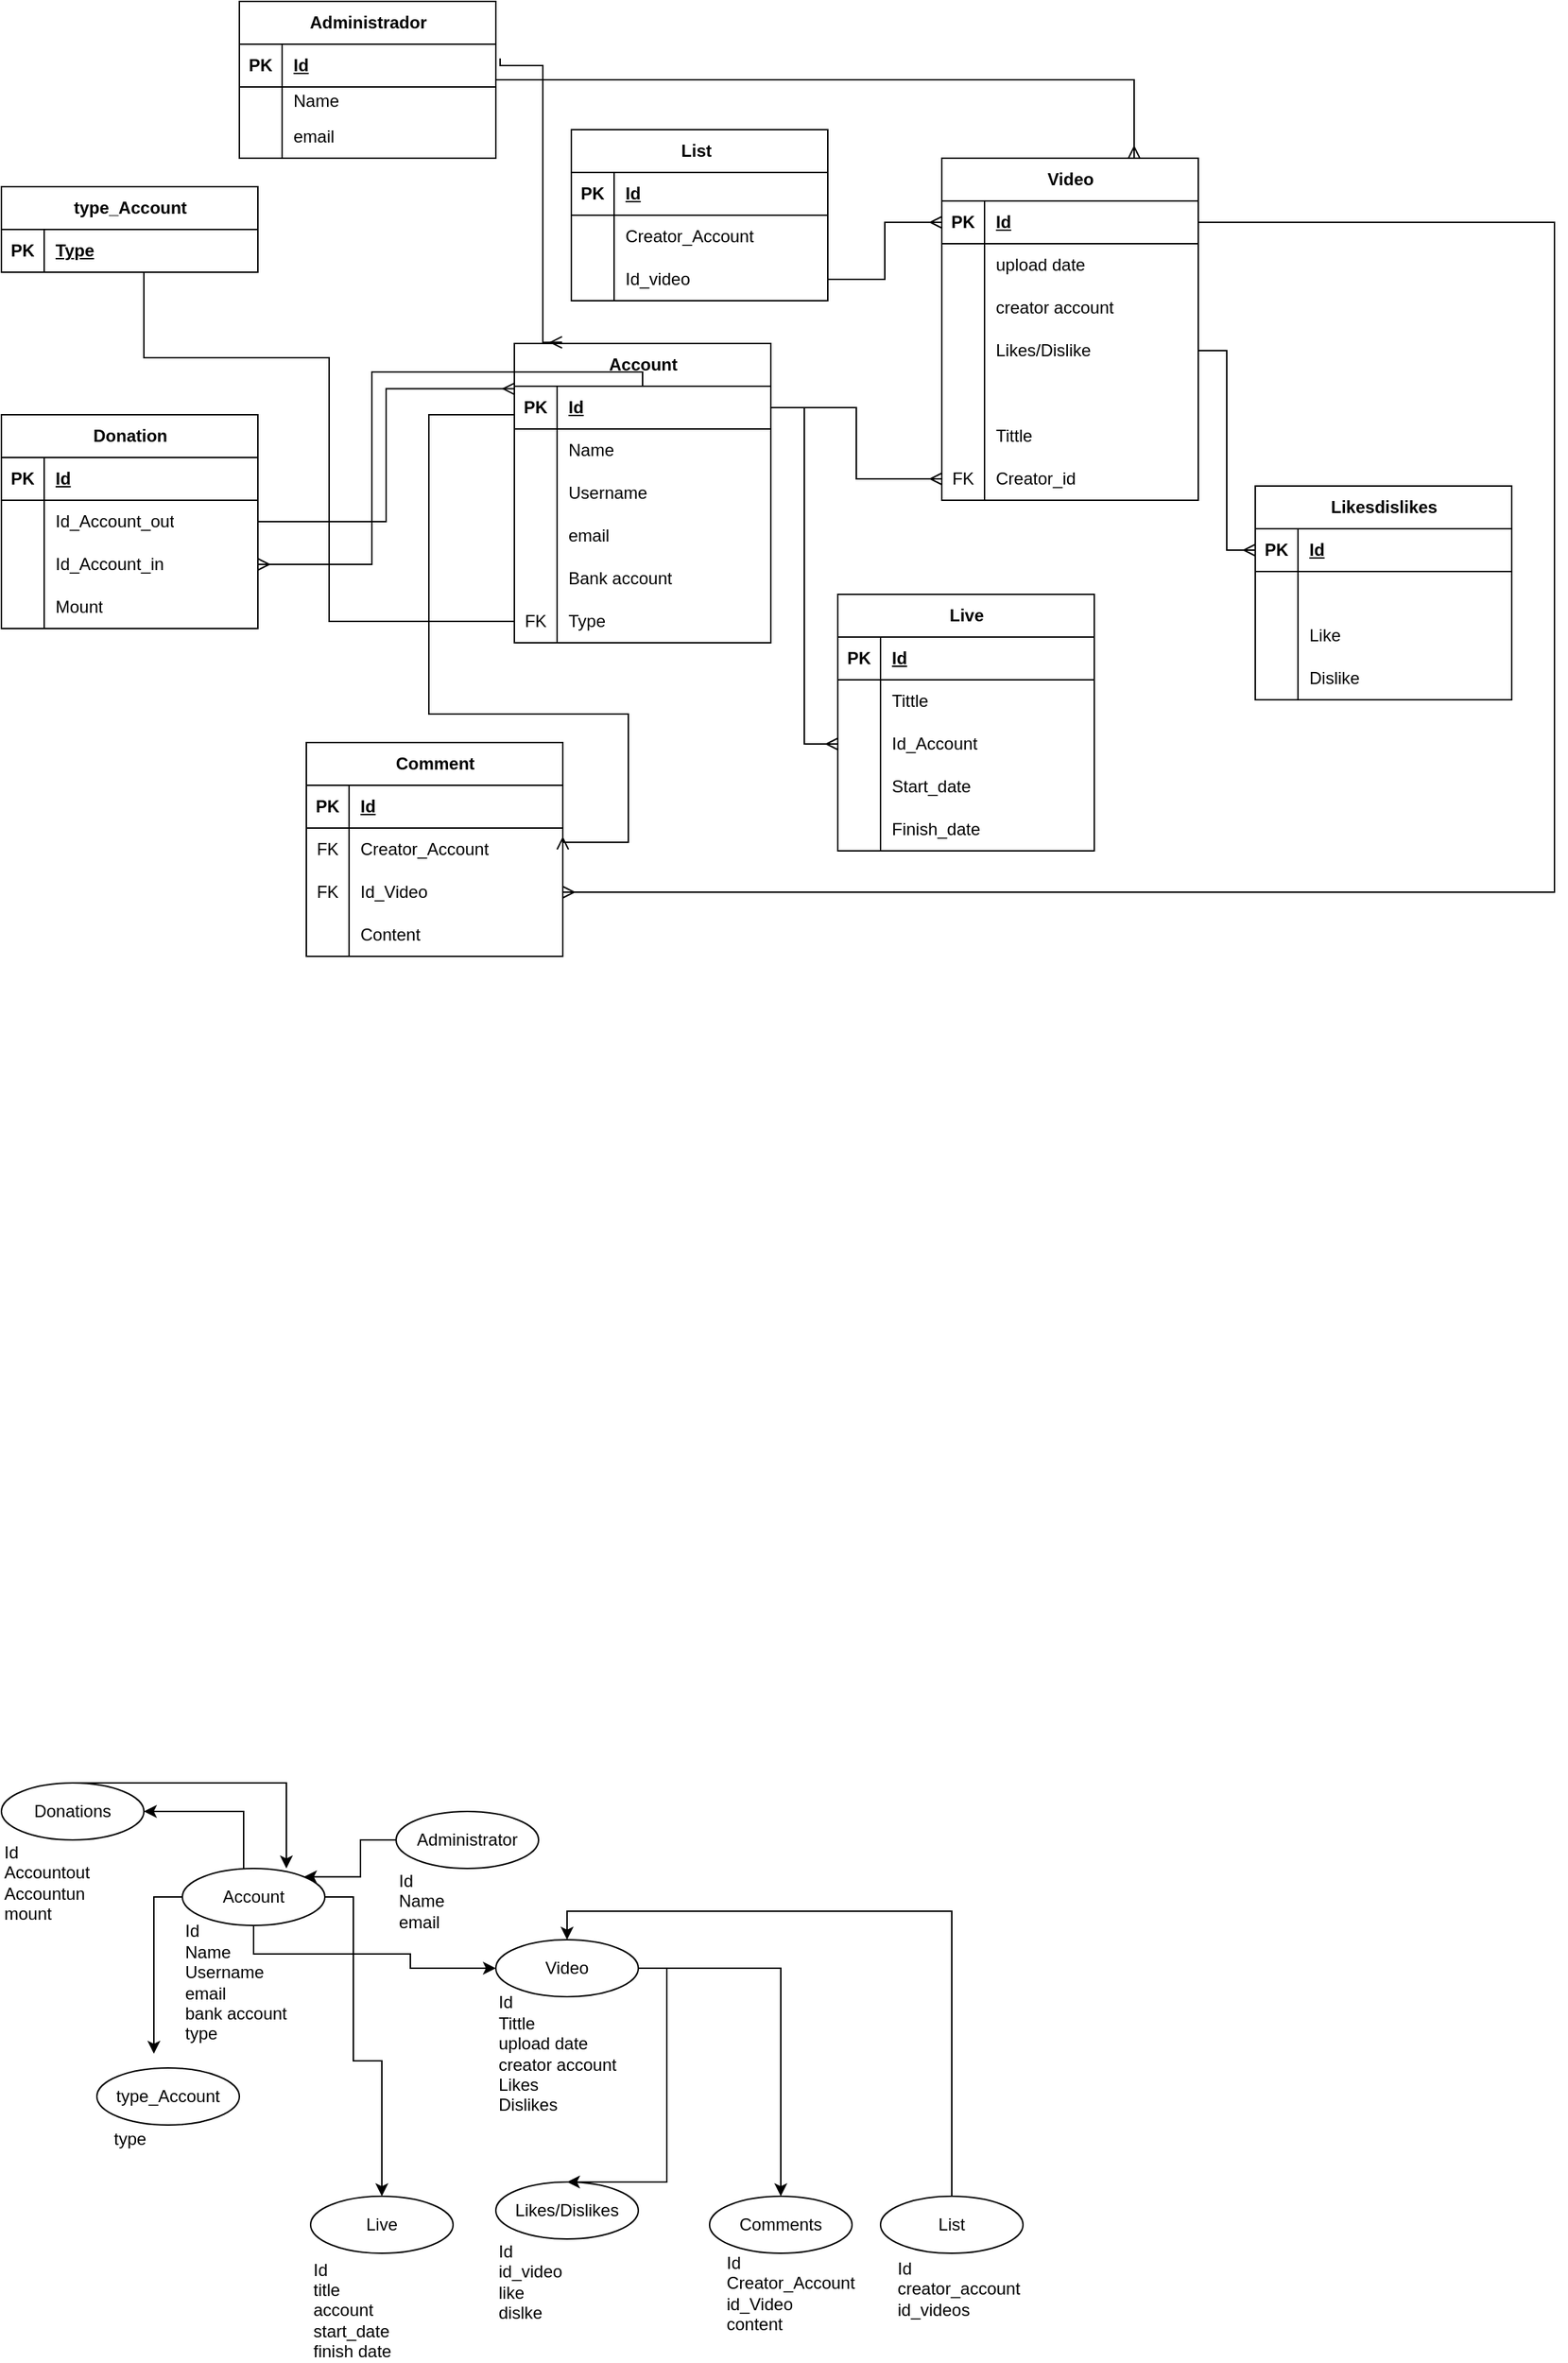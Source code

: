 <mxfile version="24.0.5" type="github">
  <diagram name="Página-1" id="pAbrOWqlcl6ualAQYeOd">
    <mxGraphModel dx="775" dy="1592" grid="1" gridSize="10" guides="1" tooltips="1" connect="1" arrows="1" fold="1" page="1" pageScale="1" pageWidth="827" pageHeight="1169" math="0" shadow="0">
      <root>
        <mxCell id="0" />
        <mxCell id="1" parent="0" />
        <mxCell id="nY3W4ajVUWLy6588iplZ-1" value="Likesdislikes" style="shape=table;startSize=30;container=1;collapsible=1;childLayout=tableLayout;fixedRows=1;rowLines=0;fontStyle=1;align=center;resizeLast=1;html=1;" parent="1" vertex="1">
          <mxGeometry x="900" y="-750" width="180" height="150" as="geometry" />
        </mxCell>
        <mxCell id="nY3W4ajVUWLy6588iplZ-2" value="" style="shape=tableRow;horizontal=0;startSize=0;swimlaneHead=0;swimlaneBody=0;fillColor=none;collapsible=0;dropTarget=0;points=[[0,0.5],[1,0.5]];portConstraint=eastwest;top=0;left=0;right=0;bottom=1;" parent="nY3W4ajVUWLy6588iplZ-1" vertex="1">
          <mxGeometry y="30" width="180" height="30" as="geometry" />
        </mxCell>
        <mxCell id="nY3W4ajVUWLy6588iplZ-3" value="PK" style="shape=partialRectangle;connectable=0;fillColor=none;top=0;left=0;bottom=0;right=0;fontStyle=1;overflow=hidden;whiteSpace=wrap;html=1;" parent="nY3W4ajVUWLy6588iplZ-2" vertex="1">
          <mxGeometry width="30" height="30" as="geometry">
            <mxRectangle width="30" height="30" as="alternateBounds" />
          </mxGeometry>
        </mxCell>
        <mxCell id="nY3W4ajVUWLy6588iplZ-4" value="Id" style="shape=partialRectangle;connectable=0;fillColor=none;top=0;left=0;bottom=0;right=0;align=left;spacingLeft=6;fontStyle=5;overflow=hidden;whiteSpace=wrap;html=1;" parent="nY3W4ajVUWLy6588iplZ-2" vertex="1">
          <mxGeometry x="30" width="150" height="30" as="geometry">
            <mxRectangle width="150" height="30" as="alternateBounds" />
          </mxGeometry>
        </mxCell>
        <mxCell id="nY3W4ajVUWLy6588iplZ-5" value="" style="shape=tableRow;horizontal=0;startSize=0;swimlaneHead=0;swimlaneBody=0;fillColor=none;collapsible=0;dropTarget=0;points=[[0,0.5],[1,0.5]];portConstraint=eastwest;top=0;left=0;right=0;bottom=0;" parent="nY3W4ajVUWLy6588iplZ-1" vertex="1">
          <mxGeometry y="60" width="180" height="30" as="geometry" />
        </mxCell>
        <mxCell id="nY3W4ajVUWLy6588iplZ-6" value="" style="shape=partialRectangle;connectable=0;fillColor=none;top=0;left=0;bottom=0;right=0;editable=1;overflow=hidden;whiteSpace=wrap;html=1;" parent="nY3W4ajVUWLy6588iplZ-5" vertex="1">
          <mxGeometry width="30" height="30" as="geometry">
            <mxRectangle width="30" height="30" as="alternateBounds" />
          </mxGeometry>
        </mxCell>
        <mxCell id="nY3W4ajVUWLy6588iplZ-7" value="" style="shape=partialRectangle;connectable=0;fillColor=none;top=0;left=0;bottom=0;right=0;align=left;spacingLeft=6;overflow=hidden;whiteSpace=wrap;html=1;" parent="nY3W4ajVUWLy6588iplZ-5" vertex="1">
          <mxGeometry x="30" width="150" height="30" as="geometry">
            <mxRectangle width="150" height="30" as="alternateBounds" />
          </mxGeometry>
        </mxCell>
        <mxCell id="nY3W4ajVUWLy6588iplZ-8" value="" style="shape=tableRow;horizontal=0;startSize=0;swimlaneHead=0;swimlaneBody=0;fillColor=none;collapsible=0;dropTarget=0;points=[[0,0.5],[1,0.5]];portConstraint=eastwest;top=0;left=0;right=0;bottom=0;" parent="nY3W4ajVUWLy6588iplZ-1" vertex="1">
          <mxGeometry y="90" width="180" height="30" as="geometry" />
        </mxCell>
        <mxCell id="nY3W4ajVUWLy6588iplZ-9" value="" style="shape=partialRectangle;connectable=0;fillColor=none;top=0;left=0;bottom=0;right=0;editable=1;overflow=hidden;whiteSpace=wrap;html=1;" parent="nY3W4ajVUWLy6588iplZ-8" vertex="1">
          <mxGeometry width="30" height="30" as="geometry">
            <mxRectangle width="30" height="30" as="alternateBounds" />
          </mxGeometry>
        </mxCell>
        <mxCell id="nY3W4ajVUWLy6588iplZ-10" value="Like" style="shape=partialRectangle;connectable=0;fillColor=none;top=0;left=0;bottom=0;right=0;align=left;spacingLeft=6;overflow=hidden;whiteSpace=wrap;html=1;" parent="nY3W4ajVUWLy6588iplZ-8" vertex="1">
          <mxGeometry x="30" width="150" height="30" as="geometry">
            <mxRectangle width="150" height="30" as="alternateBounds" />
          </mxGeometry>
        </mxCell>
        <mxCell id="nY3W4ajVUWLy6588iplZ-11" value="" style="shape=tableRow;horizontal=0;startSize=0;swimlaneHead=0;swimlaneBody=0;fillColor=none;collapsible=0;dropTarget=0;points=[[0,0.5],[1,0.5]];portConstraint=eastwest;top=0;left=0;right=0;bottom=0;" parent="nY3W4ajVUWLy6588iplZ-1" vertex="1">
          <mxGeometry y="120" width="180" height="30" as="geometry" />
        </mxCell>
        <mxCell id="nY3W4ajVUWLy6588iplZ-12" value="" style="shape=partialRectangle;connectable=0;fillColor=none;top=0;left=0;bottom=0;right=0;editable=1;overflow=hidden;whiteSpace=wrap;html=1;" parent="nY3W4ajVUWLy6588iplZ-11" vertex="1">
          <mxGeometry width="30" height="30" as="geometry">
            <mxRectangle width="30" height="30" as="alternateBounds" />
          </mxGeometry>
        </mxCell>
        <mxCell id="nY3W4ajVUWLy6588iplZ-13" value="Dislike" style="shape=partialRectangle;connectable=0;fillColor=none;top=0;left=0;bottom=0;right=0;align=left;spacingLeft=6;overflow=hidden;whiteSpace=wrap;html=1;" parent="nY3W4ajVUWLy6588iplZ-11" vertex="1">
          <mxGeometry x="30" width="150" height="30" as="geometry">
            <mxRectangle width="150" height="30" as="alternateBounds" />
          </mxGeometry>
        </mxCell>
        <mxCell id="nY3W4ajVUWLy6588iplZ-14" value="Live" style="shape=table;startSize=30;container=1;collapsible=1;childLayout=tableLayout;fixedRows=1;rowLines=0;fontStyle=1;align=center;resizeLast=1;html=1;" parent="1" vertex="1">
          <mxGeometry x="607" y="-674" width="180" height="180" as="geometry" />
        </mxCell>
        <mxCell id="nY3W4ajVUWLy6588iplZ-15" value="" style="shape=tableRow;horizontal=0;startSize=0;swimlaneHead=0;swimlaneBody=0;fillColor=none;collapsible=0;dropTarget=0;points=[[0,0.5],[1,0.5]];portConstraint=eastwest;top=0;left=0;right=0;bottom=1;" parent="nY3W4ajVUWLy6588iplZ-14" vertex="1">
          <mxGeometry y="30" width="180" height="30" as="geometry" />
        </mxCell>
        <mxCell id="nY3W4ajVUWLy6588iplZ-16" value="PK" style="shape=partialRectangle;connectable=0;fillColor=none;top=0;left=0;bottom=0;right=0;fontStyle=1;overflow=hidden;whiteSpace=wrap;html=1;" parent="nY3W4ajVUWLy6588iplZ-15" vertex="1">
          <mxGeometry width="30" height="30" as="geometry">
            <mxRectangle width="30" height="30" as="alternateBounds" />
          </mxGeometry>
        </mxCell>
        <mxCell id="nY3W4ajVUWLy6588iplZ-17" value="Id" style="shape=partialRectangle;connectable=0;fillColor=none;top=0;left=0;bottom=0;right=0;align=left;spacingLeft=6;fontStyle=5;overflow=hidden;whiteSpace=wrap;html=1;" parent="nY3W4ajVUWLy6588iplZ-15" vertex="1">
          <mxGeometry x="30" width="150" height="30" as="geometry">
            <mxRectangle width="150" height="30" as="alternateBounds" />
          </mxGeometry>
        </mxCell>
        <mxCell id="nY3W4ajVUWLy6588iplZ-18" value="" style="shape=tableRow;horizontal=0;startSize=0;swimlaneHead=0;swimlaneBody=0;fillColor=none;collapsible=0;dropTarget=0;points=[[0,0.5],[1,0.5]];portConstraint=eastwest;top=0;left=0;right=0;bottom=0;" parent="nY3W4ajVUWLy6588iplZ-14" vertex="1">
          <mxGeometry y="60" width="180" height="30" as="geometry" />
        </mxCell>
        <mxCell id="nY3W4ajVUWLy6588iplZ-19" value="" style="shape=partialRectangle;connectable=0;fillColor=none;top=0;left=0;bottom=0;right=0;editable=1;overflow=hidden;whiteSpace=wrap;html=1;" parent="nY3W4ajVUWLy6588iplZ-18" vertex="1">
          <mxGeometry width="30" height="30" as="geometry">
            <mxRectangle width="30" height="30" as="alternateBounds" />
          </mxGeometry>
        </mxCell>
        <mxCell id="nY3W4ajVUWLy6588iplZ-20" value="Tittle&amp;nbsp;" style="shape=partialRectangle;connectable=0;fillColor=none;top=0;left=0;bottom=0;right=0;align=left;spacingLeft=6;overflow=hidden;whiteSpace=wrap;html=1;" parent="nY3W4ajVUWLy6588iplZ-18" vertex="1">
          <mxGeometry x="30" width="150" height="30" as="geometry">
            <mxRectangle width="150" height="30" as="alternateBounds" />
          </mxGeometry>
        </mxCell>
        <mxCell id="nY3W4ajVUWLy6588iplZ-21" value="" style="shape=tableRow;horizontal=0;startSize=0;swimlaneHead=0;swimlaneBody=0;fillColor=none;collapsible=0;dropTarget=0;points=[[0,0.5],[1,0.5]];portConstraint=eastwest;top=0;left=0;right=0;bottom=0;" parent="nY3W4ajVUWLy6588iplZ-14" vertex="1">
          <mxGeometry y="90" width="180" height="30" as="geometry" />
        </mxCell>
        <mxCell id="nY3W4ajVUWLy6588iplZ-22" value="" style="shape=partialRectangle;connectable=0;fillColor=none;top=0;left=0;bottom=0;right=0;editable=1;overflow=hidden;whiteSpace=wrap;html=1;" parent="nY3W4ajVUWLy6588iplZ-21" vertex="1">
          <mxGeometry width="30" height="30" as="geometry">
            <mxRectangle width="30" height="30" as="alternateBounds" />
          </mxGeometry>
        </mxCell>
        <mxCell id="nY3W4ajVUWLy6588iplZ-23" value="Id_Account" style="shape=partialRectangle;connectable=0;fillColor=none;top=0;left=0;bottom=0;right=0;align=left;spacingLeft=6;overflow=hidden;whiteSpace=wrap;html=1;" parent="nY3W4ajVUWLy6588iplZ-21" vertex="1">
          <mxGeometry x="30" width="150" height="30" as="geometry">
            <mxRectangle width="150" height="30" as="alternateBounds" />
          </mxGeometry>
        </mxCell>
        <mxCell id="nY3W4ajVUWLy6588iplZ-24" value="" style="shape=tableRow;horizontal=0;startSize=0;swimlaneHead=0;swimlaneBody=0;fillColor=none;collapsible=0;dropTarget=0;points=[[0,0.5],[1,0.5]];portConstraint=eastwest;top=0;left=0;right=0;bottom=0;" parent="nY3W4ajVUWLy6588iplZ-14" vertex="1">
          <mxGeometry y="120" width="180" height="30" as="geometry" />
        </mxCell>
        <mxCell id="nY3W4ajVUWLy6588iplZ-25" value="" style="shape=partialRectangle;connectable=0;fillColor=none;top=0;left=0;bottom=0;right=0;editable=1;overflow=hidden;whiteSpace=wrap;html=1;" parent="nY3W4ajVUWLy6588iplZ-24" vertex="1">
          <mxGeometry width="30" height="30" as="geometry">
            <mxRectangle width="30" height="30" as="alternateBounds" />
          </mxGeometry>
        </mxCell>
        <mxCell id="nY3W4ajVUWLy6588iplZ-26" value="Start_date" style="shape=partialRectangle;connectable=0;fillColor=none;top=0;left=0;bottom=0;right=0;align=left;spacingLeft=6;overflow=hidden;whiteSpace=wrap;html=1;" parent="nY3W4ajVUWLy6588iplZ-24" vertex="1">
          <mxGeometry x="30" width="150" height="30" as="geometry">
            <mxRectangle width="150" height="30" as="alternateBounds" />
          </mxGeometry>
        </mxCell>
        <mxCell id="VXRfBA94PtbdDkM2NPbH-170" style="shape=tableRow;horizontal=0;startSize=0;swimlaneHead=0;swimlaneBody=0;fillColor=none;collapsible=0;dropTarget=0;points=[[0,0.5],[1,0.5]];portConstraint=eastwest;top=0;left=0;right=0;bottom=0;" vertex="1" parent="nY3W4ajVUWLy6588iplZ-14">
          <mxGeometry y="150" width="180" height="30" as="geometry" />
        </mxCell>
        <mxCell id="VXRfBA94PtbdDkM2NPbH-171" style="shape=partialRectangle;connectable=0;fillColor=none;top=0;left=0;bottom=0;right=0;editable=1;overflow=hidden;whiteSpace=wrap;html=1;" vertex="1" parent="VXRfBA94PtbdDkM2NPbH-170">
          <mxGeometry width="30" height="30" as="geometry">
            <mxRectangle width="30" height="30" as="alternateBounds" />
          </mxGeometry>
        </mxCell>
        <mxCell id="VXRfBA94PtbdDkM2NPbH-172" value="Finish_date" style="shape=partialRectangle;connectable=0;fillColor=none;top=0;left=0;bottom=0;right=0;align=left;spacingLeft=6;overflow=hidden;whiteSpace=wrap;html=1;" vertex="1" parent="VXRfBA94PtbdDkM2NPbH-170">
          <mxGeometry x="30" width="150" height="30" as="geometry">
            <mxRectangle width="150" height="30" as="alternateBounds" />
          </mxGeometry>
        </mxCell>
        <mxCell id="nY3W4ajVUWLy6588iplZ-27" value="Donation" style="shape=table;startSize=30;container=1;collapsible=1;childLayout=tableLayout;fixedRows=1;rowLines=0;fontStyle=1;align=center;resizeLast=1;html=1;" parent="1" vertex="1">
          <mxGeometry x="20" y="-800" width="180" height="150" as="geometry" />
        </mxCell>
        <mxCell id="nY3W4ajVUWLy6588iplZ-28" value="" style="shape=tableRow;horizontal=0;startSize=0;swimlaneHead=0;swimlaneBody=0;fillColor=none;collapsible=0;dropTarget=0;points=[[0,0.5],[1,0.5]];portConstraint=eastwest;top=0;left=0;right=0;bottom=1;" parent="nY3W4ajVUWLy6588iplZ-27" vertex="1">
          <mxGeometry y="30" width="180" height="30" as="geometry" />
        </mxCell>
        <mxCell id="nY3W4ajVUWLy6588iplZ-29" value="PK" style="shape=partialRectangle;connectable=0;fillColor=none;top=0;left=0;bottom=0;right=0;fontStyle=1;overflow=hidden;whiteSpace=wrap;html=1;" parent="nY3W4ajVUWLy6588iplZ-28" vertex="1">
          <mxGeometry width="30" height="30" as="geometry">
            <mxRectangle width="30" height="30" as="alternateBounds" />
          </mxGeometry>
        </mxCell>
        <mxCell id="nY3W4ajVUWLy6588iplZ-30" value="Id" style="shape=partialRectangle;connectable=0;fillColor=none;top=0;left=0;bottom=0;right=0;align=left;spacingLeft=6;fontStyle=5;overflow=hidden;whiteSpace=wrap;html=1;" parent="nY3W4ajVUWLy6588iplZ-28" vertex="1">
          <mxGeometry x="30" width="150" height="30" as="geometry">
            <mxRectangle width="150" height="30" as="alternateBounds" />
          </mxGeometry>
        </mxCell>
        <mxCell id="nY3W4ajVUWLy6588iplZ-31" value="" style="shape=tableRow;horizontal=0;startSize=0;swimlaneHead=0;swimlaneBody=0;fillColor=none;collapsible=0;dropTarget=0;points=[[0,0.5],[1,0.5]];portConstraint=eastwest;top=0;left=0;right=0;bottom=0;" parent="nY3W4ajVUWLy6588iplZ-27" vertex="1">
          <mxGeometry y="60" width="180" height="30" as="geometry" />
        </mxCell>
        <mxCell id="nY3W4ajVUWLy6588iplZ-32" value="" style="shape=partialRectangle;connectable=0;fillColor=none;top=0;left=0;bottom=0;right=0;editable=1;overflow=hidden;whiteSpace=wrap;html=1;" parent="nY3W4ajVUWLy6588iplZ-31" vertex="1">
          <mxGeometry width="30" height="30" as="geometry">
            <mxRectangle width="30" height="30" as="alternateBounds" />
          </mxGeometry>
        </mxCell>
        <mxCell id="nY3W4ajVUWLy6588iplZ-33" value="Id_Account_out" style="shape=partialRectangle;connectable=0;fillColor=none;top=0;left=0;bottom=0;right=0;align=left;spacingLeft=6;overflow=hidden;whiteSpace=wrap;html=1;" parent="nY3W4ajVUWLy6588iplZ-31" vertex="1">
          <mxGeometry x="30" width="150" height="30" as="geometry">
            <mxRectangle width="150" height="30" as="alternateBounds" />
          </mxGeometry>
        </mxCell>
        <mxCell id="nY3W4ajVUWLy6588iplZ-34" value="" style="shape=tableRow;horizontal=0;startSize=0;swimlaneHead=0;swimlaneBody=0;fillColor=none;collapsible=0;dropTarget=0;points=[[0,0.5],[1,0.5]];portConstraint=eastwest;top=0;left=0;right=0;bottom=0;" parent="nY3W4ajVUWLy6588iplZ-27" vertex="1">
          <mxGeometry y="90" width="180" height="30" as="geometry" />
        </mxCell>
        <mxCell id="nY3W4ajVUWLy6588iplZ-35" value="" style="shape=partialRectangle;connectable=0;fillColor=none;top=0;left=0;bottom=0;right=0;editable=1;overflow=hidden;whiteSpace=wrap;html=1;" parent="nY3W4ajVUWLy6588iplZ-34" vertex="1">
          <mxGeometry width="30" height="30" as="geometry">
            <mxRectangle width="30" height="30" as="alternateBounds" />
          </mxGeometry>
        </mxCell>
        <mxCell id="nY3W4ajVUWLy6588iplZ-36" value="Id_Account_in" style="shape=partialRectangle;connectable=0;fillColor=none;top=0;left=0;bottom=0;right=0;align=left;spacingLeft=6;overflow=hidden;whiteSpace=wrap;html=1;" parent="nY3W4ajVUWLy6588iplZ-34" vertex="1">
          <mxGeometry x="30" width="150" height="30" as="geometry">
            <mxRectangle width="150" height="30" as="alternateBounds" />
          </mxGeometry>
        </mxCell>
        <mxCell id="nY3W4ajVUWLy6588iplZ-37" value="" style="shape=tableRow;horizontal=0;startSize=0;swimlaneHead=0;swimlaneBody=0;fillColor=none;collapsible=0;dropTarget=0;points=[[0,0.5],[1,0.5]];portConstraint=eastwest;top=0;left=0;right=0;bottom=0;" parent="nY3W4ajVUWLy6588iplZ-27" vertex="1">
          <mxGeometry y="120" width="180" height="30" as="geometry" />
        </mxCell>
        <mxCell id="nY3W4ajVUWLy6588iplZ-38" value="" style="shape=partialRectangle;connectable=0;fillColor=none;top=0;left=0;bottom=0;right=0;editable=1;overflow=hidden;whiteSpace=wrap;html=1;" parent="nY3W4ajVUWLy6588iplZ-37" vertex="1">
          <mxGeometry width="30" height="30" as="geometry">
            <mxRectangle width="30" height="30" as="alternateBounds" />
          </mxGeometry>
        </mxCell>
        <mxCell id="nY3W4ajVUWLy6588iplZ-39" value="Mount" style="shape=partialRectangle;connectable=0;fillColor=none;top=0;left=0;bottom=0;right=0;align=left;spacingLeft=6;overflow=hidden;whiteSpace=wrap;html=1;" parent="nY3W4ajVUWLy6588iplZ-37" vertex="1">
          <mxGeometry x="30" width="150" height="30" as="geometry">
            <mxRectangle width="150" height="30" as="alternateBounds" />
          </mxGeometry>
        </mxCell>
        <mxCell id="VXRfBA94PtbdDkM2NPbH-19" style="edgeStyle=orthogonalEdgeStyle;rounded=0;orthogonalLoop=1;jettySize=auto;html=1;" edge="1" parent="1" source="nY3W4ajVUWLy6588iplZ-51">
          <mxGeometry relative="1" as="geometry">
            <mxPoint x="127" y="350" as="targetPoint" />
          </mxGeometry>
        </mxCell>
        <mxCell id="VXRfBA94PtbdDkM2NPbH-21" style="edgeStyle=orthogonalEdgeStyle;rounded=0;orthogonalLoop=1;jettySize=auto;html=1;entryX=0;entryY=0.5;entryDx=0;entryDy=0;" edge="1" parent="1" source="nY3W4ajVUWLy6588iplZ-51" target="VXRfBA94PtbdDkM2NPbH-3">
          <mxGeometry relative="1" as="geometry">
            <Array as="points">
              <mxPoint x="197" y="280" />
              <mxPoint x="307" y="280" />
              <mxPoint x="307" y="290" />
            </Array>
          </mxGeometry>
        </mxCell>
        <mxCell id="VXRfBA94PtbdDkM2NPbH-26" style="edgeStyle=orthogonalEdgeStyle;rounded=0;orthogonalLoop=1;jettySize=auto;html=1;" edge="1" parent="1" source="nY3W4ajVUWLy6588iplZ-51" target="VXRfBA94PtbdDkM2NPbH-6">
          <mxGeometry relative="1" as="geometry">
            <Array as="points">
              <mxPoint x="267" y="240" />
              <mxPoint x="267" y="355" />
              <mxPoint x="287" y="355" />
            </Array>
          </mxGeometry>
        </mxCell>
        <mxCell id="VXRfBA94PtbdDkM2NPbH-27" style="edgeStyle=orthogonalEdgeStyle;rounded=0;orthogonalLoop=1;jettySize=auto;html=1;entryX=1;entryY=0.5;entryDx=0;entryDy=0;" edge="1" parent="1" source="nY3W4ajVUWLy6588iplZ-51" target="VXRfBA94PtbdDkM2NPbH-4">
          <mxGeometry relative="1" as="geometry">
            <Array as="points">
              <mxPoint x="190" y="180" />
            </Array>
          </mxGeometry>
        </mxCell>
        <mxCell id="nY3W4ajVUWLy6588iplZ-51" value="Account" style="ellipse;whiteSpace=wrap;html=1;align=center;" parent="1" vertex="1">
          <mxGeometry x="147" y="220" width="100" height="40" as="geometry" />
        </mxCell>
        <mxCell id="VXRfBA94PtbdDkM2NPbH-1" value="Likes/Dislikes" style="ellipse;whiteSpace=wrap;html=1;align=center;" vertex="1" parent="1">
          <mxGeometry x="367" y="440" width="100" height="40" as="geometry" />
        </mxCell>
        <mxCell id="VXRfBA94PtbdDkM2NPbH-24" style="edgeStyle=orthogonalEdgeStyle;rounded=0;orthogonalLoop=1;jettySize=auto;html=1;entryX=0.5;entryY=0;entryDx=0;entryDy=0;" edge="1" parent="1" source="VXRfBA94PtbdDkM2NPbH-2" target="VXRfBA94PtbdDkM2NPbH-3">
          <mxGeometry relative="1" as="geometry">
            <Array as="points">
              <mxPoint x="687" y="250" />
              <mxPoint x="417" y="250" />
            </Array>
          </mxGeometry>
        </mxCell>
        <mxCell id="VXRfBA94PtbdDkM2NPbH-2" value="List" style="ellipse;whiteSpace=wrap;html=1;align=center;" vertex="1" parent="1">
          <mxGeometry x="637" y="450" width="100" height="40" as="geometry" />
        </mxCell>
        <mxCell id="VXRfBA94PtbdDkM2NPbH-23" style="edgeStyle=orthogonalEdgeStyle;rounded=0;orthogonalLoop=1;jettySize=auto;html=1;entryX=0.5;entryY=0;entryDx=0;entryDy=0;" edge="1" parent="1" source="VXRfBA94PtbdDkM2NPbH-3" target="VXRfBA94PtbdDkM2NPbH-8">
          <mxGeometry relative="1" as="geometry" />
        </mxCell>
        <mxCell id="VXRfBA94PtbdDkM2NPbH-25" style="edgeStyle=orthogonalEdgeStyle;rounded=0;orthogonalLoop=1;jettySize=auto;html=1;entryX=0.5;entryY=0;entryDx=0;entryDy=0;" edge="1" parent="1" source="VXRfBA94PtbdDkM2NPbH-3" target="VXRfBA94PtbdDkM2NPbH-1">
          <mxGeometry relative="1" as="geometry">
            <Array as="points">
              <mxPoint x="487" y="290" />
              <mxPoint x="487" y="440" />
            </Array>
          </mxGeometry>
        </mxCell>
        <mxCell id="VXRfBA94PtbdDkM2NPbH-3" value="Video" style="ellipse;whiteSpace=wrap;html=1;align=center;" vertex="1" parent="1">
          <mxGeometry x="367" y="270" width="100" height="40" as="geometry" />
        </mxCell>
        <mxCell id="VXRfBA94PtbdDkM2NPbH-4" value="Donations" style="ellipse;whiteSpace=wrap;html=1;align=center;" vertex="1" parent="1">
          <mxGeometry x="20" y="160" width="100" height="40" as="geometry" />
        </mxCell>
        <mxCell id="VXRfBA94PtbdDkM2NPbH-20" style="edgeStyle=orthogonalEdgeStyle;rounded=0;orthogonalLoop=1;jettySize=auto;html=1;entryX=1;entryY=0;entryDx=0;entryDy=0;" edge="1" parent="1" source="VXRfBA94PtbdDkM2NPbH-5" target="nY3W4ajVUWLy6588iplZ-51">
          <mxGeometry relative="1" as="geometry" />
        </mxCell>
        <mxCell id="VXRfBA94PtbdDkM2NPbH-5" value="Administrator" style="ellipse;whiteSpace=wrap;html=1;align=center;" vertex="1" parent="1">
          <mxGeometry x="297" y="180" width="100" height="40" as="geometry" />
        </mxCell>
        <mxCell id="VXRfBA94PtbdDkM2NPbH-6" value="Live" style="ellipse;whiteSpace=wrap;html=1;align=center;" vertex="1" parent="1">
          <mxGeometry x="237" y="450" width="100" height="40" as="geometry" />
        </mxCell>
        <mxCell id="VXRfBA94PtbdDkM2NPbH-7" value="type_Account" style="ellipse;whiteSpace=wrap;html=1;align=center;" vertex="1" parent="1">
          <mxGeometry x="87" y="360" width="100" height="40" as="geometry" />
        </mxCell>
        <mxCell id="VXRfBA94PtbdDkM2NPbH-8" value="Comments" style="ellipse;whiteSpace=wrap;html=1;align=center;" vertex="1" parent="1">
          <mxGeometry x="517" y="450" width="100" height="40" as="geometry" />
        </mxCell>
        <mxCell id="VXRfBA94PtbdDkM2NPbH-9" value="&lt;div&gt;Id&lt;/div&gt;Name&lt;div&gt;Username&lt;/div&gt;&lt;div style=&quot;&quot;&gt;email&lt;/div&gt;&lt;div style=&quot;&quot;&gt;bank account&lt;/div&gt;&lt;div style=&quot;&quot;&gt;type&lt;/div&gt;" style="text;html=1;align=left;verticalAlign=middle;whiteSpace=wrap;rounded=0;" vertex="1" parent="1">
          <mxGeometry x="147" y="270" width="100" height="60" as="geometry" />
        </mxCell>
        <mxCell id="VXRfBA94PtbdDkM2NPbH-10" value="&lt;div&gt;Id&lt;/div&gt;Name&lt;div&gt;&lt;span style=&quot;background-color: initial;&quot;&gt;email&lt;/span&gt;&lt;br&gt;&lt;/div&gt;&lt;div style=&quot;&quot;&gt;&lt;br&gt;&lt;/div&gt;" style="text;html=1;align=left;verticalAlign=middle;whiteSpace=wrap;rounded=0;" vertex="1" parent="1">
          <mxGeometry x="297" y="220" width="100" height="60" as="geometry" />
        </mxCell>
        <mxCell id="VXRfBA94PtbdDkM2NPbH-11" value="&lt;div&gt;Id&lt;/div&gt;&lt;div&gt;Tittle&lt;/div&gt;upload date&lt;div&gt;creator account&amp;nbsp;&lt;/div&gt;&lt;div&gt;Likes&lt;/div&gt;&lt;div&gt;Dislikes&lt;/div&gt;" style="text;html=1;align=left;verticalAlign=middle;whiteSpace=wrap;rounded=0;" vertex="1" parent="1">
          <mxGeometry x="367" y="320" width="100" height="60" as="geometry" />
        </mxCell>
        <mxCell id="VXRfBA94PtbdDkM2NPbH-12" value="&lt;div&gt;type&lt;/div&gt;" style="text;html=1;align=left;verticalAlign=middle;whiteSpace=wrap;rounded=0;" vertex="1" parent="1">
          <mxGeometry x="97" y="380" width="100" height="60" as="geometry" />
        </mxCell>
        <mxCell id="VXRfBA94PtbdDkM2NPbH-14" value="&lt;div&gt;Id&lt;/div&gt;Accountout&lt;div&gt;Accountun&lt;/div&gt;&lt;div&gt;mount&lt;/div&gt;" style="text;html=1;align=left;verticalAlign=middle;whiteSpace=wrap;rounded=0;" vertex="1" parent="1">
          <mxGeometry x="20" y="200" width="100" height="60" as="geometry" />
        </mxCell>
        <mxCell id="VXRfBA94PtbdDkM2NPbH-15" value="&lt;div&gt;Id&lt;/div&gt;&lt;div&gt;title&lt;/div&gt;&lt;div&gt;&lt;span style=&quot;background-color: initial;&quot;&gt;account&amp;nbsp;&lt;/span&gt;&lt;/div&gt;&lt;div&gt;start_date&amp;nbsp;&lt;/div&gt;&lt;div&gt;finish date&lt;/div&gt;" style="text;html=1;align=left;verticalAlign=middle;whiteSpace=wrap;rounded=0;" vertex="1" parent="1">
          <mxGeometry x="237" y="500" width="100" height="60" as="geometry" />
        </mxCell>
        <mxCell id="VXRfBA94PtbdDkM2NPbH-16" value="&lt;div&gt;Id&lt;/div&gt;&lt;div&gt;id_video&lt;/div&gt;&lt;div&gt;like&lt;/div&gt;&lt;div&gt;dislke&lt;/div&gt;" style="text;html=1;align=left;verticalAlign=middle;whiteSpace=wrap;rounded=0;" vertex="1" parent="1">
          <mxGeometry x="367" y="480" width="100" height="60" as="geometry" />
        </mxCell>
        <mxCell id="VXRfBA94PtbdDkM2NPbH-17" value="&lt;div&gt;Id&lt;/div&gt;&lt;div&gt;Creator_Account&lt;/div&gt;&lt;div&gt;id_Video&lt;/div&gt;&lt;div&gt;content&lt;/div&gt;" style="text;html=1;align=left;verticalAlign=middle;whiteSpace=wrap;rounded=0;" vertex="1" parent="1">
          <mxGeometry x="527" y="488" width="100" height="60" as="geometry" />
        </mxCell>
        <mxCell id="VXRfBA94PtbdDkM2NPbH-18" value="&lt;div&gt;Id&lt;/div&gt;&lt;div&gt;&lt;span style=&quot;background-color: initial;&quot;&gt;creator_account&amp;nbsp;&lt;/span&gt;&lt;br&gt;&lt;/div&gt;&lt;div&gt;&lt;span style=&quot;background-color: initial;&quot;&gt;id_videos&lt;/span&gt;&lt;br&gt;&lt;/div&gt;" style="text;html=1;align=left;verticalAlign=middle;whiteSpace=wrap;rounded=0;" vertex="1" parent="1">
          <mxGeometry x="647" y="485" width="100" height="60" as="geometry" />
        </mxCell>
        <mxCell id="VXRfBA94PtbdDkM2NPbH-28" style="edgeStyle=orthogonalEdgeStyle;rounded=0;orthogonalLoop=1;jettySize=auto;html=1;entryX=0.73;entryY=0;entryDx=0;entryDy=0;entryPerimeter=0;" edge="1" parent="1" source="VXRfBA94PtbdDkM2NPbH-4" target="nY3W4ajVUWLy6588iplZ-51">
          <mxGeometry relative="1" as="geometry">
            <Array as="points">
              <mxPoint x="220" y="160" />
            </Array>
          </mxGeometry>
        </mxCell>
        <mxCell id="VXRfBA94PtbdDkM2NPbH-83" value="Video" style="shape=table;startSize=30;container=1;collapsible=1;childLayout=tableLayout;fixedRows=1;rowLines=0;fontStyle=1;align=center;resizeLast=1;html=1;" vertex="1" parent="1">
          <mxGeometry x="680" y="-980" width="180" height="240" as="geometry" />
        </mxCell>
        <mxCell id="VXRfBA94PtbdDkM2NPbH-84" value="" style="shape=tableRow;horizontal=0;startSize=0;swimlaneHead=0;swimlaneBody=0;fillColor=none;collapsible=0;dropTarget=0;points=[[0,0.5],[1,0.5]];portConstraint=eastwest;top=0;left=0;right=0;bottom=1;" vertex="1" parent="VXRfBA94PtbdDkM2NPbH-83">
          <mxGeometry y="30" width="180" height="30" as="geometry" />
        </mxCell>
        <mxCell id="VXRfBA94PtbdDkM2NPbH-85" value="PK" style="shape=partialRectangle;connectable=0;fillColor=none;top=0;left=0;bottom=0;right=0;fontStyle=1;overflow=hidden;whiteSpace=wrap;html=1;" vertex="1" parent="VXRfBA94PtbdDkM2NPbH-84">
          <mxGeometry width="30" height="30" as="geometry">
            <mxRectangle width="30" height="30" as="alternateBounds" />
          </mxGeometry>
        </mxCell>
        <mxCell id="VXRfBA94PtbdDkM2NPbH-86" value="Id" style="shape=partialRectangle;connectable=0;fillColor=none;top=0;left=0;bottom=0;right=0;align=left;spacingLeft=6;fontStyle=5;overflow=hidden;whiteSpace=wrap;html=1;" vertex="1" parent="VXRfBA94PtbdDkM2NPbH-84">
          <mxGeometry x="30" width="150" height="30" as="geometry">
            <mxRectangle width="150" height="30" as="alternateBounds" />
          </mxGeometry>
        </mxCell>
        <mxCell id="VXRfBA94PtbdDkM2NPbH-87" value="" style="shape=tableRow;horizontal=0;startSize=0;swimlaneHead=0;swimlaneBody=0;fillColor=none;collapsible=0;dropTarget=0;points=[[0,0.5],[1,0.5]];portConstraint=eastwest;top=0;left=0;right=0;bottom=0;" vertex="1" parent="VXRfBA94PtbdDkM2NPbH-83">
          <mxGeometry y="60" width="180" height="30" as="geometry" />
        </mxCell>
        <mxCell id="VXRfBA94PtbdDkM2NPbH-88" value="" style="shape=partialRectangle;connectable=0;fillColor=none;top=0;left=0;bottom=0;right=0;editable=1;overflow=hidden;whiteSpace=wrap;html=1;" vertex="1" parent="VXRfBA94PtbdDkM2NPbH-87">
          <mxGeometry width="30" height="30" as="geometry">
            <mxRectangle width="30" height="30" as="alternateBounds" />
          </mxGeometry>
        </mxCell>
        <mxCell id="VXRfBA94PtbdDkM2NPbH-89" value="&lt;div&gt;&lt;span style=&quot;background-color: initial;&quot;&gt;upload date&lt;/span&gt;&lt;/div&gt;" style="shape=partialRectangle;connectable=0;fillColor=none;top=0;left=0;bottom=0;right=0;align=left;spacingLeft=6;overflow=hidden;whiteSpace=wrap;html=1;" vertex="1" parent="VXRfBA94PtbdDkM2NPbH-87">
          <mxGeometry x="30" width="150" height="30" as="geometry">
            <mxRectangle width="150" height="30" as="alternateBounds" />
          </mxGeometry>
        </mxCell>
        <mxCell id="VXRfBA94PtbdDkM2NPbH-90" value="" style="shape=tableRow;horizontal=0;startSize=0;swimlaneHead=0;swimlaneBody=0;fillColor=none;collapsible=0;dropTarget=0;points=[[0,0.5],[1,0.5]];portConstraint=eastwest;top=0;left=0;right=0;bottom=0;" vertex="1" parent="VXRfBA94PtbdDkM2NPbH-83">
          <mxGeometry y="90" width="180" height="30" as="geometry" />
        </mxCell>
        <mxCell id="VXRfBA94PtbdDkM2NPbH-91" value="" style="shape=partialRectangle;connectable=0;fillColor=none;top=0;left=0;bottom=0;right=0;editable=1;overflow=hidden;whiteSpace=wrap;html=1;" vertex="1" parent="VXRfBA94PtbdDkM2NPbH-90">
          <mxGeometry width="30" height="30" as="geometry">
            <mxRectangle width="30" height="30" as="alternateBounds" />
          </mxGeometry>
        </mxCell>
        <mxCell id="VXRfBA94PtbdDkM2NPbH-92" value="&lt;div&gt;creator account&amp;nbsp;&lt;/div&gt;" style="shape=partialRectangle;connectable=0;fillColor=none;top=0;left=0;bottom=0;right=0;align=left;spacingLeft=6;overflow=hidden;whiteSpace=wrap;html=1;" vertex="1" parent="VXRfBA94PtbdDkM2NPbH-90">
          <mxGeometry x="30" width="150" height="30" as="geometry">
            <mxRectangle width="150" height="30" as="alternateBounds" />
          </mxGeometry>
        </mxCell>
        <mxCell id="VXRfBA94PtbdDkM2NPbH-93" value="" style="shape=tableRow;horizontal=0;startSize=0;swimlaneHead=0;swimlaneBody=0;fillColor=none;collapsible=0;dropTarget=0;points=[[0,0.5],[1,0.5]];portConstraint=eastwest;top=0;left=0;right=0;bottom=0;" vertex="1" parent="VXRfBA94PtbdDkM2NPbH-83">
          <mxGeometry y="120" width="180" height="30" as="geometry" />
        </mxCell>
        <mxCell id="VXRfBA94PtbdDkM2NPbH-94" value="" style="shape=partialRectangle;connectable=0;fillColor=none;top=0;left=0;bottom=0;right=0;editable=1;overflow=hidden;whiteSpace=wrap;html=1;" vertex="1" parent="VXRfBA94PtbdDkM2NPbH-93">
          <mxGeometry width="30" height="30" as="geometry">
            <mxRectangle width="30" height="30" as="alternateBounds" />
          </mxGeometry>
        </mxCell>
        <mxCell id="VXRfBA94PtbdDkM2NPbH-95" value="&lt;div&gt;&lt;span style=&quot;background-color: initial;&quot;&gt;Likes/Dislike&lt;/span&gt;&lt;br&gt;&lt;/div&gt;" style="shape=partialRectangle;connectable=0;fillColor=none;top=0;left=0;bottom=0;right=0;align=left;spacingLeft=6;overflow=hidden;whiteSpace=wrap;html=1;" vertex="1" parent="VXRfBA94PtbdDkM2NPbH-93">
          <mxGeometry x="30" width="150" height="30" as="geometry">
            <mxRectangle width="150" height="30" as="alternateBounds" />
          </mxGeometry>
        </mxCell>
        <mxCell id="VXRfBA94PtbdDkM2NPbH-164" style="shape=tableRow;horizontal=0;startSize=0;swimlaneHead=0;swimlaneBody=0;fillColor=none;collapsible=0;dropTarget=0;points=[[0,0.5],[1,0.5]];portConstraint=eastwest;top=0;left=0;right=0;bottom=0;" vertex="1" parent="VXRfBA94PtbdDkM2NPbH-83">
          <mxGeometry y="150" width="180" height="30" as="geometry" />
        </mxCell>
        <mxCell id="VXRfBA94PtbdDkM2NPbH-165" style="shape=partialRectangle;connectable=0;fillColor=none;top=0;left=0;bottom=0;right=0;editable=1;overflow=hidden;whiteSpace=wrap;html=1;" vertex="1" parent="VXRfBA94PtbdDkM2NPbH-164">
          <mxGeometry width="30" height="30" as="geometry">
            <mxRectangle width="30" height="30" as="alternateBounds" />
          </mxGeometry>
        </mxCell>
        <mxCell id="VXRfBA94PtbdDkM2NPbH-166" value="&lt;div&gt;&lt;br&gt;&lt;/div&gt;" style="shape=partialRectangle;connectable=0;fillColor=none;top=0;left=0;bottom=0;right=0;align=left;spacingLeft=6;overflow=hidden;whiteSpace=wrap;html=1;" vertex="1" parent="VXRfBA94PtbdDkM2NPbH-164">
          <mxGeometry x="30" width="150" height="30" as="geometry">
            <mxRectangle width="150" height="30" as="alternateBounds" />
          </mxGeometry>
        </mxCell>
        <mxCell id="VXRfBA94PtbdDkM2NPbH-167" style="shape=tableRow;horizontal=0;startSize=0;swimlaneHead=0;swimlaneBody=0;fillColor=none;collapsible=0;dropTarget=0;points=[[0,0.5],[1,0.5]];portConstraint=eastwest;top=0;left=0;right=0;bottom=0;" vertex="1" parent="VXRfBA94PtbdDkM2NPbH-83">
          <mxGeometry y="180" width="180" height="30" as="geometry" />
        </mxCell>
        <mxCell id="VXRfBA94PtbdDkM2NPbH-168" style="shape=partialRectangle;connectable=0;fillColor=none;top=0;left=0;bottom=0;right=0;editable=1;overflow=hidden;whiteSpace=wrap;html=1;" vertex="1" parent="VXRfBA94PtbdDkM2NPbH-167">
          <mxGeometry width="30" height="30" as="geometry">
            <mxRectangle width="30" height="30" as="alternateBounds" />
          </mxGeometry>
        </mxCell>
        <mxCell id="VXRfBA94PtbdDkM2NPbH-169" value="Tittle" style="shape=partialRectangle;connectable=0;fillColor=none;top=0;left=0;bottom=0;right=0;align=left;spacingLeft=6;overflow=hidden;whiteSpace=wrap;html=1;" vertex="1" parent="VXRfBA94PtbdDkM2NPbH-167">
          <mxGeometry x="30" width="150" height="30" as="geometry">
            <mxRectangle width="150" height="30" as="alternateBounds" />
          </mxGeometry>
        </mxCell>
        <mxCell id="VXRfBA94PtbdDkM2NPbH-185" style="shape=tableRow;horizontal=0;startSize=0;swimlaneHead=0;swimlaneBody=0;fillColor=none;collapsible=0;dropTarget=0;points=[[0,0.5],[1,0.5]];portConstraint=eastwest;top=0;left=0;right=0;bottom=0;" vertex="1" parent="VXRfBA94PtbdDkM2NPbH-83">
          <mxGeometry y="210" width="180" height="30" as="geometry" />
        </mxCell>
        <mxCell id="VXRfBA94PtbdDkM2NPbH-186" value="FK" style="shape=partialRectangle;connectable=0;fillColor=none;top=0;left=0;bottom=0;right=0;editable=1;overflow=hidden;whiteSpace=wrap;html=1;" vertex="1" parent="VXRfBA94PtbdDkM2NPbH-185">
          <mxGeometry width="30" height="30" as="geometry">
            <mxRectangle width="30" height="30" as="alternateBounds" />
          </mxGeometry>
        </mxCell>
        <mxCell id="VXRfBA94PtbdDkM2NPbH-187" value="Creator_id" style="shape=partialRectangle;connectable=0;fillColor=none;top=0;left=0;bottom=0;right=0;align=left;spacingLeft=6;overflow=hidden;whiteSpace=wrap;html=1;" vertex="1" parent="VXRfBA94PtbdDkM2NPbH-185">
          <mxGeometry x="30" width="150" height="30" as="geometry">
            <mxRectangle width="150" height="30" as="alternateBounds" />
          </mxGeometry>
        </mxCell>
        <mxCell id="VXRfBA94PtbdDkM2NPbH-96" value="List&lt;span style=&quot;white-space: pre;&quot;&gt;&#x9;&lt;/span&gt;" style="shape=table;startSize=30;container=1;collapsible=1;childLayout=tableLayout;fixedRows=1;rowLines=0;fontStyle=1;align=center;resizeLast=1;html=1;" vertex="1" parent="1">
          <mxGeometry x="420" y="-1000" width="180" height="120" as="geometry" />
        </mxCell>
        <mxCell id="VXRfBA94PtbdDkM2NPbH-97" value="" style="shape=tableRow;horizontal=0;startSize=0;swimlaneHead=0;swimlaneBody=0;fillColor=none;collapsible=0;dropTarget=0;points=[[0,0.5],[1,0.5]];portConstraint=eastwest;top=0;left=0;right=0;bottom=1;" vertex="1" parent="VXRfBA94PtbdDkM2NPbH-96">
          <mxGeometry y="30" width="180" height="30" as="geometry" />
        </mxCell>
        <mxCell id="VXRfBA94PtbdDkM2NPbH-98" value="PK" style="shape=partialRectangle;connectable=0;fillColor=none;top=0;left=0;bottom=0;right=0;fontStyle=1;overflow=hidden;whiteSpace=wrap;html=1;" vertex="1" parent="VXRfBA94PtbdDkM2NPbH-97">
          <mxGeometry width="30" height="30" as="geometry">
            <mxRectangle width="30" height="30" as="alternateBounds" />
          </mxGeometry>
        </mxCell>
        <mxCell id="VXRfBA94PtbdDkM2NPbH-99" value="Id" style="shape=partialRectangle;connectable=0;fillColor=none;top=0;left=0;bottom=0;right=0;align=left;spacingLeft=6;fontStyle=5;overflow=hidden;whiteSpace=wrap;html=1;" vertex="1" parent="VXRfBA94PtbdDkM2NPbH-97">
          <mxGeometry x="30" width="150" height="30" as="geometry">
            <mxRectangle width="150" height="30" as="alternateBounds" />
          </mxGeometry>
        </mxCell>
        <mxCell id="VXRfBA94PtbdDkM2NPbH-100" value="" style="shape=tableRow;horizontal=0;startSize=0;swimlaneHead=0;swimlaneBody=0;fillColor=none;collapsible=0;dropTarget=0;points=[[0,0.5],[1,0.5]];portConstraint=eastwest;top=0;left=0;right=0;bottom=0;" vertex="1" parent="VXRfBA94PtbdDkM2NPbH-96">
          <mxGeometry y="60" width="180" height="30" as="geometry" />
        </mxCell>
        <mxCell id="VXRfBA94PtbdDkM2NPbH-101" value="" style="shape=partialRectangle;connectable=0;fillColor=none;top=0;left=0;bottom=0;right=0;editable=1;overflow=hidden;whiteSpace=wrap;html=1;" vertex="1" parent="VXRfBA94PtbdDkM2NPbH-100">
          <mxGeometry width="30" height="30" as="geometry">
            <mxRectangle width="30" height="30" as="alternateBounds" />
          </mxGeometry>
        </mxCell>
        <mxCell id="VXRfBA94PtbdDkM2NPbH-102" value="Creator_Account" style="shape=partialRectangle;connectable=0;fillColor=none;top=0;left=0;bottom=0;right=0;align=left;spacingLeft=6;overflow=hidden;whiteSpace=wrap;html=1;" vertex="1" parent="VXRfBA94PtbdDkM2NPbH-100">
          <mxGeometry x="30" width="150" height="30" as="geometry">
            <mxRectangle width="150" height="30" as="alternateBounds" />
          </mxGeometry>
        </mxCell>
        <mxCell id="VXRfBA94PtbdDkM2NPbH-103" value="" style="shape=tableRow;horizontal=0;startSize=0;swimlaneHead=0;swimlaneBody=0;fillColor=none;collapsible=0;dropTarget=0;points=[[0,0.5],[1,0.5]];portConstraint=eastwest;top=0;left=0;right=0;bottom=0;" vertex="1" parent="VXRfBA94PtbdDkM2NPbH-96">
          <mxGeometry y="90" width="180" height="30" as="geometry" />
        </mxCell>
        <mxCell id="VXRfBA94PtbdDkM2NPbH-104" value="" style="shape=partialRectangle;connectable=0;fillColor=none;top=0;left=0;bottom=0;right=0;editable=1;overflow=hidden;whiteSpace=wrap;html=1;" vertex="1" parent="VXRfBA94PtbdDkM2NPbH-103">
          <mxGeometry width="30" height="30" as="geometry">
            <mxRectangle width="30" height="30" as="alternateBounds" />
          </mxGeometry>
        </mxCell>
        <mxCell id="VXRfBA94PtbdDkM2NPbH-105" value="Id_video" style="shape=partialRectangle;connectable=0;fillColor=none;top=0;left=0;bottom=0;right=0;align=left;spacingLeft=6;overflow=hidden;whiteSpace=wrap;html=1;" vertex="1" parent="VXRfBA94PtbdDkM2NPbH-103">
          <mxGeometry x="30" width="150" height="30" as="geometry">
            <mxRectangle width="150" height="30" as="alternateBounds" />
          </mxGeometry>
        </mxCell>
        <mxCell id="VXRfBA94PtbdDkM2NPbH-109" value="Comment" style="shape=table;startSize=30;container=1;collapsible=1;childLayout=tableLayout;fixedRows=1;rowLines=0;fontStyle=1;align=center;resizeLast=1;html=1;" vertex="1" parent="1">
          <mxGeometry x="234" y="-570" width="180" height="150" as="geometry" />
        </mxCell>
        <mxCell id="VXRfBA94PtbdDkM2NPbH-110" value="" style="shape=tableRow;horizontal=0;startSize=0;swimlaneHead=0;swimlaneBody=0;fillColor=none;collapsible=0;dropTarget=0;points=[[0,0.5],[1,0.5]];portConstraint=eastwest;top=0;left=0;right=0;bottom=1;" vertex="1" parent="VXRfBA94PtbdDkM2NPbH-109">
          <mxGeometry y="30" width="180" height="30" as="geometry" />
        </mxCell>
        <mxCell id="VXRfBA94PtbdDkM2NPbH-111" value="PK" style="shape=partialRectangle;connectable=0;fillColor=none;top=0;left=0;bottom=0;right=0;fontStyle=1;overflow=hidden;whiteSpace=wrap;html=1;" vertex="1" parent="VXRfBA94PtbdDkM2NPbH-110">
          <mxGeometry width="30" height="30" as="geometry">
            <mxRectangle width="30" height="30" as="alternateBounds" />
          </mxGeometry>
        </mxCell>
        <mxCell id="VXRfBA94PtbdDkM2NPbH-112" value="Id" style="shape=partialRectangle;connectable=0;fillColor=none;top=0;left=0;bottom=0;right=0;align=left;spacingLeft=6;fontStyle=5;overflow=hidden;whiteSpace=wrap;html=1;" vertex="1" parent="VXRfBA94PtbdDkM2NPbH-110">
          <mxGeometry x="30" width="150" height="30" as="geometry">
            <mxRectangle width="150" height="30" as="alternateBounds" />
          </mxGeometry>
        </mxCell>
        <mxCell id="VXRfBA94PtbdDkM2NPbH-113" value="" style="shape=tableRow;horizontal=0;startSize=0;swimlaneHead=0;swimlaneBody=0;fillColor=none;collapsible=0;dropTarget=0;points=[[0,0.5],[1,0.5]];portConstraint=eastwest;top=0;left=0;right=0;bottom=0;" vertex="1" parent="VXRfBA94PtbdDkM2NPbH-109">
          <mxGeometry y="60" width="180" height="30" as="geometry" />
        </mxCell>
        <mxCell id="VXRfBA94PtbdDkM2NPbH-114" value="FK" style="shape=partialRectangle;connectable=0;fillColor=none;top=0;left=0;bottom=0;right=0;editable=1;overflow=hidden;whiteSpace=wrap;html=1;" vertex="1" parent="VXRfBA94PtbdDkM2NPbH-113">
          <mxGeometry width="30" height="30" as="geometry">
            <mxRectangle width="30" height="30" as="alternateBounds" />
          </mxGeometry>
        </mxCell>
        <mxCell id="VXRfBA94PtbdDkM2NPbH-115" value="Creator_Account" style="shape=partialRectangle;connectable=0;fillColor=none;top=0;left=0;bottom=0;right=0;align=left;spacingLeft=6;overflow=hidden;whiteSpace=wrap;html=1;" vertex="1" parent="VXRfBA94PtbdDkM2NPbH-113">
          <mxGeometry x="30" width="150" height="30" as="geometry">
            <mxRectangle width="150" height="30" as="alternateBounds" />
          </mxGeometry>
        </mxCell>
        <mxCell id="VXRfBA94PtbdDkM2NPbH-116" value="" style="shape=tableRow;horizontal=0;startSize=0;swimlaneHead=0;swimlaneBody=0;fillColor=none;collapsible=0;dropTarget=0;points=[[0,0.5],[1,0.5]];portConstraint=eastwest;top=0;left=0;right=0;bottom=0;" vertex="1" parent="VXRfBA94PtbdDkM2NPbH-109">
          <mxGeometry y="90" width="180" height="30" as="geometry" />
        </mxCell>
        <mxCell id="VXRfBA94PtbdDkM2NPbH-117" value="FK" style="shape=partialRectangle;connectable=0;fillColor=none;top=0;left=0;bottom=0;right=0;editable=1;overflow=hidden;whiteSpace=wrap;html=1;" vertex="1" parent="VXRfBA94PtbdDkM2NPbH-116">
          <mxGeometry width="30" height="30" as="geometry">
            <mxRectangle width="30" height="30" as="alternateBounds" />
          </mxGeometry>
        </mxCell>
        <mxCell id="VXRfBA94PtbdDkM2NPbH-118" value="Id_Video" style="shape=partialRectangle;connectable=0;fillColor=none;top=0;left=0;bottom=0;right=0;align=left;spacingLeft=6;overflow=hidden;whiteSpace=wrap;html=1;" vertex="1" parent="VXRfBA94PtbdDkM2NPbH-116">
          <mxGeometry x="30" width="150" height="30" as="geometry">
            <mxRectangle width="150" height="30" as="alternateBounds" />
          </mxGeometry>
        </mxCell>
        <mxCell id="VXRfBA94PtbdDkM2NPbH-119" value="" style="shape=tableRow;horizontal=0;startSize=0;swimlaneHead=0;swimlaneBody=0;fillColor=none;collapsible=0;dropTarget=0;points=[[0,0.5],[1,0.5]];portConstraint=eastwest;top=0;left=0;right=0;bottom=0;" vertex="1" parent="VXRfBA94PtbdDkM2NPbH-109">
          <mxGeometry y="120" width="180" height="30" as="geometry" />
        </mxCell>
        <mxCell id="VXRfBA94PtbdDkM2NPbH-120" value="" style="shape=partialRectangle;connectable=0;fillColor=none;top=0;left=0;bottom=0;right=0;editable=1;overflow=hidden;whiteSpace=wrap;html=1;" vertex="1" parent="VXRfBA94PtbdDkM2NPbH-119">
          <mxGeometry width="30" height="30" as="geometry">
            <mxRectangle width="30" height="30" as="alternateBounds" />
          </mxGeometry>
        </mxCell>
        <mxCell id="VXRfBA94PtbdDkM2NPbH-121" value="Content" style="shape=partialRectangle;connectable=0;fillColor=none;top=0;left=0;bottom=0;right=0;align=left;spacingLeft=6;overflow=hidden;whiteSpace=wrap;html=1;" vertex="1" parent="VXRfBA94PtbdDkM2NPbH-119">
          <mxGeometry x="30" width="150" height="30" as="geometry">
            <mxRectangle width="150" height="30" as="alternateBounds" />
          </mxGeometry>
        </mxCell>
        <mxCell id="VXRfBA94PtbdDkM2NPbH-122" value="Account" style="shape=table;startSize=30;container=1;collapsible=1;childLayout=tableLayout;fixedRows=1;rowLines=0;fontStyle=1;align=center;resizeLast=1;html=1;" vertex="1" parent="1">
          <mxGeometry x="380" y="-850" width="180" height="210" as="geometry" />
        </mxCell>
        <mxCell id="VXRfBA94PtbdDkM2NPbH-123" value="" style="shape=tableRow;horizontal=0;startSize=0;swimlaneHead=0;swimlaneBody=0;fillColor=none;collapsible=0;dropTarget=0;points=[[0,0.5],[1,0.5]];portConstraint=eastwest;top=0;left=0;right=0;bottom=1;" vertex="1" parent="VXRfBA94PtbdDkM2NPbH-122">
          <mxGeometry y="30" width="180" height="30" as="geometry" />
        </mxCell>
        <mxCell id="VXRfBA94PtbdDkM2NPbH-124" value="PK" style="shape=partialRectangle;connectable=0;fillColor=none;top=0;left=0;bottom=0;right=0;fontStyle=1;overflow=hidden;whiteSpace=wrap;html=1;" vertex="1" parent="VXRfBA94PtbdDkM2NPbH-123">
          <mxGeometry width="30" height="30" as="geometry">
            <mxRectangle width="30" height="30" as="alternateBounds" />
          </mxGeometry>
        </mxCell>
        <mxCell id="VXRfBA94PtbdDkM2NPbH-125" value="Id" style="shape=partialRectangle;connectable=0;fillColor=none;top=0;left=0;bottom=0;right=0;align=left;spacingLeft=6;fontStyle=5;overflow=hidden;whiteSpace=wrap;html=1;" vertex="1" parent="VXRfBA94PtbdDkM2NPbH-123">
          <mxGeometry x="30" width="150" height="30" as="geometry">
            <mxRectangle width="150" height="30" as="alternateBounds" />
          </mxGeometry>
        </mxCell>
        <mxCell id="VXRfBA94PtbdDkM2NPbH-126" value="" style="shape=tableRow;horizontal=0;startSize=0;swimlaneHead=0;swimlaneBody=0;fillColor=none;collapsible=0;dropTarget=0;points=[[0,0.5],[1,0.5]];portConstraint=eastwest;top=0;left=0;right=0;bottom=0;" vertex="1" parent="VXRfBA94PtbdDkM2NPbH-122">
          <mxGeometry y="60" width="180" height="30" as="geometry" />
        </mxCell>
        <mxCell id="VXRfBA94PtbdDkM2NPbH-127" value="" style="shape=partialRectangle;connectable=0;fillColor=none;top=0;left=0;bottom=0;right=0;editable=1;overflow=hidden;whiteSpace=wrap;html=1;" vertex="1" parent="VXRfBA94PtbdDkM2NPbH-126">
          <mxGeometry width="30" height="30" as="geometry">
            <mxRectangle width="30" height="30" as="alternateBounds" />
          </mxGeometry>
        </mxCell>
        <mxCell id="VXRfBA94PtbdDkM2NPbH-128" value="Name&lt;span style=&quot;white-space: pre;&quot;&gt;&#x9;&lt;/span&gt;" style="shape=partialRectangle;connectable=0;fillColor=none;top=0;left=0;bottom=0;right=0;align=left;spacingLeft=6;overflow=hidden;whiteSpace=wrap;html=1;" vertex="1" parent="VXRfBA94PtbdDkM2NPbH-126">
          <mxGeometry x="30" width="150" height="30" as="geometry">
            <mxRectangle width="150" height="30" as="alternateBounds" />
          </mxGeometry>
        </mxCell>
        <mxCell id="VXRfBA94PtbdDkM2NPbH-129" value="" style="shape=tableRow;horizontal=0;startSize=0;swimlaneHead=0;swimlaneBody=0;fillColor=none;collapsible=0;dropTarget=0;points=[[0,0.5],[1,0.5]];portConstraint=eastwest;top=0;left=0;right=0;bottom=0;" vertex="1" parent="VXRfBA94PtbdDkM2NPbH-122">
          <mxGeometry y="90" width="180" height="30" as="geometry" />
        </mxCell>
        <mxCell id="VXRfBA94PtbdDkM2NPbH-130" value="" style="shape=partialRectangle;connectable=0;fillColor=none;top=0;left=0;bottom=0;right=0;editable=1;overflow=hidden;whiteSpace=wrap;html=1;" vertex="1" parent="VXRfBA94PtbdDkM2NPbH-129">
          <mxGeometry width="30" height="30" as="geometry">
            <mxRectangle width="30" height="30" as="alternateBounds" />
          </mxGeometry>
        </mxCell>
        <mxCell id="VXRfBA94PtbdDkM2NPbH-131" value="Username" style="shape=partialRectangle;connectable=0;fillColor=none;top=0;left=0;bottom=0;right=0;align=left;spacingLeft=6;overflow=hidden;whiteSpace=wrap;html=1;" vertex="1" parent="VXRfBA94PtbdDkM2NPbH-129">
          <mxGeometry x="30" width="150" height="30" as="geometry">
            <mxRectangle width="150" height="30" as="alternateBounds" />
          </mxGeometry>
        </mxCell>
        <mxCell id="VXRfBA94PtbdDkM2NPbH-132" value="" style="shape=tableRow;horizontal=0;startSize=0;swimlaneHead=0;swimlaneBody=0;fillColor=none;collapsible=0;dropTarget=0;points=[[0,0.5],[1,0.5]];portConstraint=eastwest;top=0;left=0;right=0;bottom=0;" vertex="1" parent="VXRfBA94PtbdDkM2NPbH-122">
          <mxGeometry y="120" width="180" height="30" as="geometry" />
        </mxCell>
        <mxCell id="VXRfBA94PtbdDkM2NPbH-133" value="" style="shape=partialRectangle;connectable=0;fillColor=none;top=0;left=0;bottom=0;right=0;editable=1;overflow=hidden;whiteSpace=wrap;html=1;" vertex="1" parent="VXRfBA94PtbdDkM2NPbH-132">
          <mxGeometry width="30" height="30" as="geometry">
            <mxRectangle width="30" height="30" as="alternateBounds" />
          </mxGeometry>
        </mxCell>
        <mxCell id="VXRfBA94PtbdDkM2NPbH-134" value="email" style="shape=partialRectangle;connectable=0;fillColor=none;top=0;left=0;bottom=0;right=0;align=left;spacingLeft=6;overflow=hidden;whiteSpace=wrap;html=1;" vertex="1" parent="VXRfBA94PtbdDkM2NPbH-132">
          <mxGeometry x="30" width="150" height="30" as="geometry">
            <mxRectangle width="150" height="30" as="alternateBounds" />
          </mxGeometry>
        </mxCell>
        <mxCell id="VXRfBA94PtbdDkM2NPbH-161" style="shape=tableRow;horizontal=0;startSize=0;swimlaneHead=0;swimlaneBody=0;fillColor=none;collapsible=0;dropTarget=0;points=[[0,0.5],[1,0.5]];portConstraint=eastwest;top=0;left=0;right=0;bottom=0;" vertex="1" parent="VXRfBA94PtbdDkM2NPbH-122">
          <mxGeometry y="150" width="180" height="30" as="geometry" />
        </mxCell>
        <mxCell id="VXRfBA94PtbdDkM2NPbH-162" style="shape=partialRectangle;connectable=0;fillColor=none;top=0;left=0;bottom=0;right=0;editable=1;overflow=hidden;whiteSpace=wrap;html=1;" vertex="1" parent="VXRfBA94PtbdDkM2NPbH-161">
          <mxGeometry width="30" height="30" as="geometry">
            <mxRectangle width="30" height="30" as="alternateBounds" />
          </mxGeometry>
        </mxCell>
        <mxCell id="VXRfBA94PtbdDkM2NPbH-163" value="Bank account" style="shape=partialRectangle;connectable=0;fillColor=none;top=0;left=0;bottom=0;right=0;align=left;spacingLeft=6;overflow=hidden;whiteSpace=wrap;html=1;" vertex="1" parent="VXRfBA94PtbdDkM2NPbH-161">
          <mxGeometry x="30" width="150" height="30" as="geometry">
            <mxRectangle width="150" height="30" as="alternateBounds" />
          </mxGeometry>
        </mxCell>
        <mxCell id="VXRfBA94PtbdDkM2NPbH-173" style="shape=tableRow;horizontal=0;startSize=0;swimlaneHead=0;swimlaneBody=0;fillColor=none;collapsible=0;dropTarget=0;points=[[0,0.5],[1,0.5]];portConstraint=eastwest;top=0;left=0;right=0;bottom=0;" vertex="1" parent="VXRfBA94PtbdDkM2NPbH-122">
          <mxGeometry y="180" width="180" height="30" as="geometry" />
        </mxCell>
        <mxCell id="VXRfBA94PtbdDkM2NPbH-174" value="FK" style="shape=partialRectangle;connectable=0;fillColor=none;top=0;left=0;bottom=0;right=0;editable=1;overflow=hidden;whiteSpace=wrap;html=1;" vertex="1" parent="VXRfBA94PtbdDkM2NPbH-173">
          <mxGeometry width="30" height="30" as="geometry">
            <mxRectangle width="30" height="30" as="alternateBounds" />
          </mxGeometry>
        </mxCell>
        <mxCell id="VXRfBA94PtbdDkM2NPbH-175" value="Type" style="shape=partialRectangle;connectable=0;fillColor=none;top=0;left=0;bottom=0;right=0;align=left;spacingLeft=6;overflow=hidden;whiteSpace=wrap;html=1;" vertex="1" parent="VXRfBA94PtbdDkM2NPbH-173">
          <mxGeometry x="30" width="150" height="30" as="geometry">
            <mxRectangle width="150" height="30" as="alternateBounds" />
          </mxGeometry>
        </mxCell>
        <mxCell id="VXRfBA94PtbdDkM2NPbH-176" style="edgeStyle=orthogonalEdgeStyle;rounded=0;orthogonalLoop=1;jettySize=auto;html=1;entryX=0;entryY=0.5;entryDx=0;entryDy=0;endArrow=none;endFill=0;" edge="1" parent="1" source="VXRfBA94PtbdDkM2NPbH-135" target="VXRfBA94PtbdDkM2NPbH-173">
          <mxGeometry relative="1" as="geometry">
            <Array as="points">
              <mxPoint x="120" y="-840" />
              <mxPoint x="250" y="-840" />
              <mxPoint x="250" y="-655" />
            </Array>
          </mxGeometry>
        </mxCell>
        <mxCell id="VXRfBA94PtbdDkM2NPbH-135" value="type_Account" style="shape=table;startSize=30;container=1;collapsible=1;childLayout=tableLayout;fixedRows=1;rowLines=0;fontStyle=1;align=center;resizeLast=1;html=1;" vertex="1" parent="1">
          <mxGeometry x="20" y="-960" width="180" height="60" as="geometry" />
        </mxCell>
        <mxCell id="VXRfBA94PtbdDkM2NPbH-136" value="" style="shape=tableRow;horizontal=0;startSize=0;swimlaneHead=0;swimlaneBody=0;fillColor=none;collapsible=0;dropTarget=0;points=[[0,0.5],[1,0.5]];portConstraint=eastwest;top=0;left=0;right=0;bottom=1;" vertex="1" parent="VXRfBA94PtbdDkM2NPbH-135">
          <mxGeometry y="30" width="180" height="30" as="geometry" />
        </mxCell>
        <mxCell id="VXRfBA94PtbdDkM2NPbH-137" value="PK" style="shape=partialRectangle;connectable=0;fillColor=none;top=0;left=0;bottom=0;right=0;fontStyle=1;overflow=hidden;whiteSpace=wrap;html=1;" vertex="1" parent="VXRfBA94PtbdDkM2NPbH-136">
          <mxGeometry width="30" height="30" as="geometry">
            <mxRectangle width="30" height="30" as="alternateBounds" />
          </mxGeometry>
        </mxCell>
        <mxCell id="VXRfBA94PtbdDkM2NPbH-138" value="Type" style="shape=partialRectangle;connectable=0;fillColor=none;top=0;left=0;bottom=0;right=0;align=left;spacingLeft=6;fontStyle=5;overflow=hidden;whiteSpace=wrap;html=1;" vertex="1" parent="VXRfBA94PtbdDkM2NPbH-136">
          <mxGeometry x="30" width="150" height="30" as="geometry">
            <mxRectangle width="150" height="30" as="alternateBounds" />
          </mxGeometry>
        </mxCell>
        <mxCell id="VXRfBA94PtbdDkM2NPbH-190" style="edgeStyle=orthogonalEdgeStyle;rounded=0;orthogonalLoop=1;jettySize=auto;html=1;entryX=0.75;entryY=0;entryDx=0;entryDy=0;endArrow=ERmany;endFill=0;" edge="1" parent="1" source="VXRfBA94PtbdDkM2NPbH-148" target="VXRfBA94PtbdDkM2NPbH-83">
          <mxGeometry relative="1" as="geometry" />
        </mxCell>
        <mxCell id="VXRfBA94PtbdDkM2NPbH-148" value="Administrador" style="shape=table;startSize=30;container=1;collapsible=1;childLayout=tableLayout;fixedRows=1;rowLines=0;fontStyle=1;align=center;resizeLast=1;html=1;" vertex="1" parent="1">
          <mxGeometry x="187" y="-1090" width="180" height="110" as="geometry" />
        </mxCell>
        <mxCell id="VXRfBA94PtbdDkM2NPbH-149" value="" style="shape=tableRow;horizontal=0;startSize=0;swimlaneHead=0;swimlaneBody=0;fillColor=none;collapsible=0;dropTarget=0;points=[[0,0.5],[1,0.5]];portConstraint=eastwest;top=0;left=0;right=0;bottom=1;" vertex="1" parent="VXRfBA94PtbdDkM2NPbH-148">
          <mxGeometry y="30" width="180" height="30" as="geometry" />
        </mxCell>
        <mxCell id="VXRfBA94PtbdDkM2NPbH-150" value="PK" style="shape=partialRectangle;connectable=0;fillColor=none;top=0;left=0;bottom=0;right=0;fontStyle=1;overflow=hidden;whiteSpace=wrap;html=1;" vertex="1" parent="VXRfBA94PtbdDkM2NPbH-149">
          <mxGeometry width="30" height="30" as="geometry">
            <mxRectangle width="30" height="30" as="alternateBounds" />
          </mxGeometry>
        </mxCell>
        <mxCell id="VXRfBA94PtbdDkM2NPbH-151" value="Id" style="shape=partialRectangle;connectable=0;fillColor=none;top=0;left=0;bottom=0;right=0;align=left;spacingLeft=6;fontStyle=5;overflow=hidden;whiteSpace=wrap;html=1;" vertex="1" parent="VXRfBA94PtbdDkM2NPbH-149">
          <mxGeometry x="30" width="150" height="30" as="geometry">
            <mxRectangle width="150" height="30" as="alternateBounds" />
          </mxGeometry>
        </mxCell>
        <mxCell id="VXRfBA94PtbdDkM2NPbH-152" value="" style="shape=tableRow;horizontal=0;startSize=0;swimlaneHead=0;swimlaneBody=0;fillColor=none;collapsible=0;dropTarget=0;points=[[0,0.5],[1,0.5]];portConstraint=eastwest;top=0;left=0;right=0;bottom=0;" vertex="1" parent="VXRfBA94PtbdDkM2NPbH-148">
          <mxGeometry y="60" width="180" height="20" as="geometry" />
        </mxCell>
        <mxCell id="VXRfBA94PtbdDkM2NPbH-153" value="" style="shape=partialRectangle;connectable=0;fillColor=none;top=0;left=0;bottom=0;right=0;editable=1;overflow=hidden;whiteSpace=wrap;html=1;" vertex="1" parent="VXRfBA94PtbdDkM2NPbH-152">
          <mxGeometry width="30" height="20" as="geometry">
            <mxRectangle width="30" height="20" as="alternateBounds" />
          </mxGeometry>
        </mxCell>
        <mxCell id="VXRfBA94PtbdDkM2NPbH-154" value="Name" style="shape=partialRectangle;connectable=0;fillColor=none;top=0;left=0;bottom=0;right=0;align=left;spacingLeft=6;overflow=hidden;whiteSpace=wrap;html=1;" vertex="1" parent="VXRfBA94PtbdDkM2NPbH-152">
          <mxGeometry x="30" width="150" height="20" as="geometry">
            <mxRectangle width="150" height="20" as="alternateBounds" />
          </mxGeometry>
        </mxCell>
        <mxCell id="VXRfBA94PtbdDkM2NPbH-155" value="" style="shape=tableRow;horizontal=0;startSize=0;swimlaneHead=0;swimlaneBody=0;fillColor=none;collapsible=0;dropTarget=0;points=[[0,0.5],[1,0.5]];portConstraint=eastwest;top=0;left=0;right=0;bottom=0;" vertex="1" parent="VXRfBA94PtbdDkM2NPbH-148">
          <mxGeometry y="80" width="180" height="30" as="geometry" />
        </mxCell>
        <mxCell id="VXRfBA94PtbdDkM2NPbH-156" value="" style="shape=partialRectangle;connectable=0;fillColor=none;top=0;left=0;bottom=0;right=0;editable=1;overflow=hidden;whiteSpace=wrap;html=1;" vertex="1" parent="VXRfBA94PtbdDkM2NPbH-155">
          <mxGeometry width="30" height="30" as="geometry">
            <mxRectangle width="30" height="30" as="alternateBounds" />
          </mxGeometry>
        </mxCell>
        <mxCell id="VXRfBA94PtbdDkM2NPbH-157" value="email" style="shape=partialRectangle;connectable=0;fillColor=none;top=0;left=0;bottom=0;right=0;align=left;spacingLeft=6;overflow=hidden;whiteSpace=wrap;html=1;" vertex="1" parent="VXRfBA94PtbdDkM2NPbH-155">
          <mxGeometry x="30" width="150" height="30" as="geometry">
            <mxRectangle width="150" height="30" as="alternateBounds" />
          </mxGeometry>
        </mxCell>
        <mxCell id="VXRfBA94PtbdDkM2NPbH-180" style="edgeStyle=orthogonalEdgeStyle;rounded=0;orthogonalLoop=1;jettySize=auto;html=1;entryX=0;entryY=0.5;entryDx=0;entryDy=0;" edge="1" parent="1" source="nY3W4ajVUWLy6588iplZ-28" target="VXRfBA94PtbdDkM2NPbH-177">
          <mxGeometry relative="1" as="geometry" />
        </mxCell>
        <mxCell id="VXRfBA94PtbdDkM2NPbH-188" style="edgeStyle=orthogonalEdgeStyle;rounded=0;orthogonalLoop=1;jettySize=auto;html=1;entryX=1;entryY=0.5;entryDx=0;entryDy=0;startArrow=ERmany;startFill=0;endArrow=none;endFill=0;" edge="1" parent="1" source="VXRfBA94PtbdDkM2NPbH-185" target="VXRfBA94PtbdDkM2NPbH-123">
          <mxGeometry relative="1" as="geometry" />
        </mxCell>
        <mxCell id="VXRfBA94PtbdDkM2NPbH-189" style="edgeStyle=orthogonalEdgeStyle;rounded=0;orthogonalLoop=1;jettySize=auto;html=1;endArrow=none;endFill=0;startArrow=ERmany;startFill=0;" edge="1" parent="1" source="VXRfBA94PtbdDkM2NPbH-84" target="VXRfBA94PtbdDkM2NPbH-103">
          <mxGeometry relative="1" as="geometry" />
        </mxCell>
        <mxCell id="VXRfBA94PtbdDkM2NPbH-191" style="edgeStyle=orthogonalEdgeStyle;rounded=0;orthogonalLoop=1;jettySize=auto;html=1;endArrow=ERmany;endFill=0;entryX=0.186;entryY=-0.004;entryDx=0;entryDy=0;entryPerimeter=0;" edge="1" parent="1" target="VXRfBA94PtbdDkM2NPbH-122">
          <mxGeometry relative="1" as="geometry">
            <mxPoint x="370" y="-1050" as="sourcePoint" />
            <mxPoint x="400" y="-860" as="targetPoint" />
            <Array as="points">
              <mxPoint x="370" y="-1045" />
              <mxPoint x="400" y="-1045" />
              <mxPoint x="400" y="-851" />
            </Array>
          </mxGeometry>
        </mxCell>
        <mxCell id="VXRfBA94PtbdDkM2NPbH-193" style="edgeStyle=orthogonalEdgeStyle;rounded=0;orthogonalLoop=1;jettySize=auto;html=1;exitX=1;exitY=0.5;exitDx=0;exitDy=0;endArrow=ERmany;endFill=0;" edge="1" parent="1" source="VXRfBA94PtbdDkM2NPbH-84" target="VXRfBA94PtbdDkM2NPbH-116">
          <mxGeometry relative="1" as="geometry">
            <Array as="points">
              <mxPoint x="1110" y="-935" />
              <mxPoint x="1110" y="-465" />
            </Array>
          </mxGeometry>
        </mxCell>
        <mxCell id="VXRfBA94PtbdDkM2NPbH-194" style="edgeStyle=orthogonalEdgeStyle;rounded=0;orthogonalLoop=1;jettySize=auto;html=1;entryX=0;entryY=0.5;entryDx=0;entryDy=0;exitX=1;exitY=0.5;exitDx=0;exitDy=0;startArrow=ERmany;startFill=0;endArrow=none;endFill=0;" edge="1" parent="1" source="VXRfBA94PtbdDkM2NPbH-113" target="VXRfBA94PtbdDkM2NPbH-123">
          <mxGeometry relative="1" as="geometry">
            <Array as="points">
              <mxPoint x="414" y="-500" />
              <mxPoint x="460" y="-500" />
              <mxPoint x="460" y="-590" />
              <mxPoint x="320" y="-590" />
              <mxPoint x="320" y="-800" />
              <mxPoint x="380" y="-800" />
            </Array>
          </mxGeometry>
        </mxCell>
        <mxCell id="VXRfBA94PtbdDkM2NPbH-195" style="edgeStyle=orthogonalEdgeStyle;rounded=0;orthogonalLoop=1;jettySize=auto;html=1;entryX=0.001;entryY=0.059;entryDx=0;entryDy=0;entryPerimeter=0;endArrow=ERmany;endFill=0;" edge="1" parent="1" source="nY3W4ajVUWLy6588iplZ-31" target="VXRfBA94PtbdDkM2NPbH-123">
          <mxGeometry relative="1" as="geometry" />
        </mxCell>
        <mxCell id="VXRfBA94PtbdDkM2NPbH-196" style="edgeStyle=orthogonalEdgeStyle;rounded=0;orthogonalLoop=1;jettySize=auto;html=1;startArrow=none;startFill=0;endArrow=ERmany;endFill=0;" edge="1" parent="1" source="VXRfBA94PtbdDkM2NPbH-123" target="nY3W4ajVUWLy6588iplZ-34">
          <mxGeometry relative="1" as="geometry">
            <Array as="points">
              <mxPoint x="470" y="-830" />
              <mxPoint x="280" y="-830" />
              <mxPoint x="280" y="-695" />
            </Array>
          </mxGeometry>
        </mxCell>
        <mxCell id="VXRfBA94PtbdDkM2NPbH-198" style="edgeStyle=orthogonalEdgeStyle;rounded=0;orthogonalLoop=1;jettySize=auto;html=1;entryX=1;entryY=0.5;entryDx=0;entryDy=0;startArrow=ERmany;startFill=0;endArrow=none;endFill=0;" edge="1" parent="1" source="nY3W4ajVUWLy6588iplZ-2" target="VXRfBA94PtbdDkM2NPbH-93">
          <mxGeometry relative="1" as="geometry" />
        </mxCell>
        <mxCell id="VXRfBA94PtbdDkM2NPbH-200" style="edgeStyle=orthogonalEdgeStyle;rounded=0;orthogonalLoop=1;jettySize=auto;html=1;entryX=0;entryY=0.5;entryDx=0;entryDy=0;endArrow=ERmany;endFill=0;" edge="1" parent="1" source="VXRfBA94PtbdDkM2NPbH-123" target="nY3W4ajVUWLy6588iplZ-21">
          <mxGeometry relative="1" as="geometry" />
        </mxCell>
      </root>
    </mxGraphModel>
  </diagram>
</mxfile>
